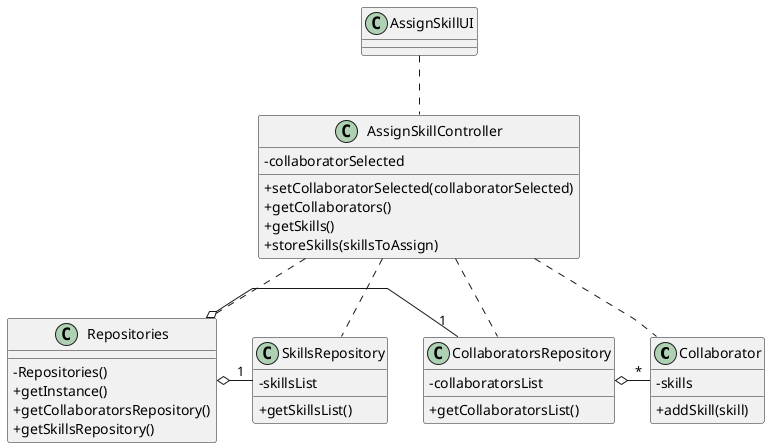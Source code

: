 @startuml
'skinparam monochrome true
skinparam packageStyle rectangle
skinparam shadowing false
skinparam linetype polyline
'skinparam linetype orto

skinparam classAttributeIconSize 0

'left to right direction

class Collaborator {
    -skills
    +addSkill(skill)
}

class SkillsRepository {
    - skillsList
    + getSkillsList()
}

class CollaboratorsRepository {
    - collaboratorsList
    + getCollaboratorsList()
}

class Repositories {
    - Repositories()
    + getInstance()
    + getCollaboratorsRepository()
    + getSkillsRepository()
}

class AssignSkillController {
    - collaboratorSelected
    + setCollaboratorSelected(collaboratorSelected)
    + getCollaborators()
    + getSkills()
    + storeSkills(skillsToAssign)
}

class AssignSkillUI {
}

AssignSkillUI .. AssignSkillController

AssignSkillController .. Repositories

AssignSkillController .. CollaboratorsRepository

AssignSkillController .. SkillsRepository

AssignSkillController .. Collaborator

Repositories o- "1" CollaboratorsRepository

Repositories o- "1" SkillsRepository

CollaboratorsRepository o- "*" Collaborator

@enduml